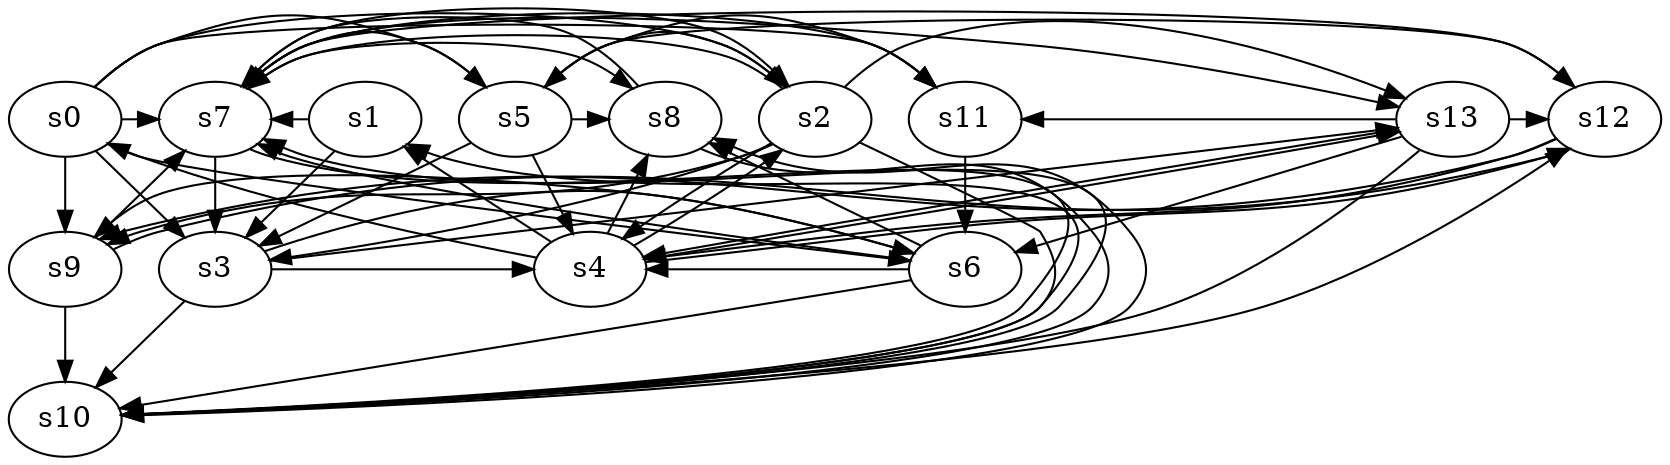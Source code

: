 digraph game_0790_complex_14 {
    s0 [name="s0", player=1];
    s1 [name="s1", player=0, target=1];
    s2 [name="s2", player=1];
    s3 [name="s3", player=0, target=1];
    s4 [name="s4", player=0, target=1];
    s5 [name="s5", player=0];
    s6 [name="s6", player=1];
    s7 [name="s7", player=1];
    s8 [name="s8", player=0];
    s9 [name="s9", player=0];
    s10 [name="s10", player=0];
    s11 [name="s11", player=0, target=1];
    s12 [name="s12", player=0, target=1];
    s13 [name="s13", player=0];

    s0 -> s2 [constraint="time % 2 == 0 || time % 5 == 4"];
    s0 -> s3 [constraint="!(time % 3 == 1)"];
    s0 -> s5 [constraint="time % 2 == 1 || time % 3 == 1"];
    s0 -> s6 [constraint="time % 3 == 0 && time % 5 == 2"];
    s0 -> s7 [constraint="time % 3 == 0 || time % 3 == 1"];
    s0 -> s9;
    s0 -> s11 [constraint="time % 3 == 0 || time % 4 == 1"];
    s1 -> s3 [constraint="time == 2"];
    s1 -> s7 [constraint="time == 2 || time == 3 || time == 12 || time == 14"];
    s2 -> s3 [constraint="time % 4 == 2 && time % 3 == 0"];
    s2 -> s4;
    s2 -> s5 [constraint="time % 4 == 3 || time % 5 == 2"];
    s2 -> s7 [constraint="time % 3 == 1 && time % 5 == 2"];
    s2 -> s9 [constraint="time % 2 == 1 && time % 4 == 3"];
    s2 -> s10 [constraint="time % 5 == 1"];
    s2 -> s13 [constraint="time == 6"];
    s3 -> s4 [constraint="time % 5 == 1 || time % 5 == 2"];
    s3 -> s6 [constraint="!(time % 3 == 1)"];
    s3 -> s10 [constraint="time % 2 == 1"];
    s3 -> s13 [constraint="time % 3 == 2 && time % 4 == 0"];
    s4 -> s0 [constraint="time % 5 == 2 || time % 3 == 2"];
    s4 -> s1 [constraint="time % 3 == 0"];
    s4 -> s2 [constraint="time % 3 == 0 && time % 5 == 2"];
    s4 -> s8 [constraint="!(time % 5 == 0)"];
    s4 -> s12 [constraint="!(time % 5 == 2)"];
    s4 -> s13 [constraint="!(time % 5 == 4)"];
    s5 -> s3 [constraint="!(time % 6 == 3)"];
    s5 -> s4;
    s5 -> s8 [constraint="time == 2 || time == 6 || time == 8 || time == 15 || time == 18"];
    s5 -> s11 [constraint="time % 2 == 0 || time % 3 == 2"];
    s5 -> s12 [constraint="time % 3 == 0 || time % 4 == 0"];
    s6 -> s4 [constraint="time % 2 == 0 || time % 5 == 1"];
    s6 -> s7 [constraint="time % 3 == 2 && time % 5 == 0"];
    s6 -> s8 [constraint="time == 2"];
    s6 -> s9 [constraint="time == 13"];
    s6 -> s10 [constraint="time % 3 == 0"];
    s7 -> s2 [constraint="!(time % 6 == 1)"];
    s7 -> s3;
    s7 -> s5 [constraint="time % 3 == 2 && time % 4 == 2"];
    s7 -> s8 [constraint="!(time % 3 == 0)"];
    s7 -> s10 [constraint="!(time % 5 == 2)"];
    s7 -> s11 [constraint="time == 11 || time == 12"];
    s7 -> s13 [constraint="!(time % 4 == 2)"];
    s8 -> s7 [constraint="time % 3 == 0 && time % 5 == 4"];
    s8 -> s10 [constraint="time % 4 == 2 && time % 4 == 2"];
    s9 -> s7 [constraint="time % 7 == 0"];
    s9 -> s10;
    s9 -> s12 [constraint="time == 6 || time == 16 || time == 18 || time == 22"];
    s10 -> s1 [constraint="time % 2 == 0 && time % 5 == 2"];
    s10 -> s7 [constraint="time % 3 == 2 || time % 4 == 0"];
    s10 -> s8 [constraint="time % 4 == 1 || time % 3 == 1"];
    s10 -> s12 [constraint="time % 7 == 1"];
    s11 -> s6;
    s12 -> s4 [constraint="time % 2 == 0 && time % 3 == 2"];
    s12 -> s7 [constraint="time % 4 == 2"];
    s12 -> s9 [constraint="time % 3 == 0 && time % 5 == 1"];
    s13 -> s4 [constraint="time % 2 == 1"];
    s13 -> s6 [constraint="time % 2 == 1 && time % 3 == 2"];
    s13 -> s10 [constraint="!(time % 2 == 1)"];
    s13 -> s11 [constraint="time % 3 == 0 && time % 3 == 1"];
    s13 -> s12 [constraint="time == 10 || time == 15"];
}
